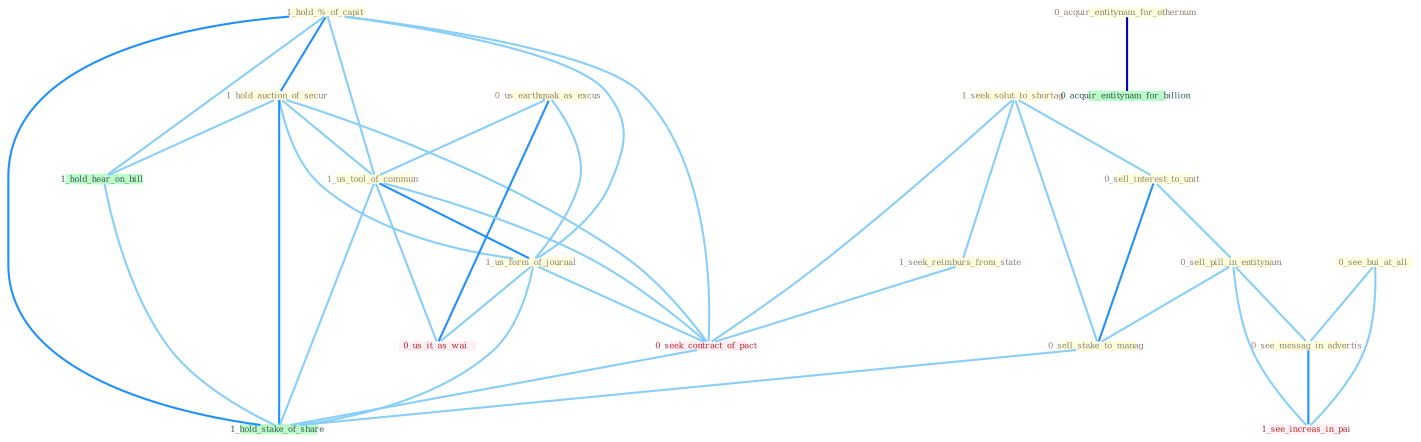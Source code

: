 Graph G{ 
    node
    [shape=polygon,style=filled,width=.5,height=.06,color="#BDFCC9",fixedsize=true,fontsize=4,
    fontcolor="#2f4f4f"];
    {node
    [color="#ffffe0", fontcolor="#8b7d6b"] "1_seek_solut_to_shortag " "1_hold_%_of_capit " "0_sell_interest_to_unit " "1_hold_auction_of_secur " "0_acquir_entitynam_for_othernum " "0_sell_pill_in_entitynam " "0_us_earthquak_as_excus " "0_sell_stake_to_manag " "1_us_tool_of_commun " "0_see_bui_at_all " "1_us_form_of_journal " "0_see_messag_in_advertis " "1_seek_reimburs_from_state "}
{node [color="#fff0f5", fontcolor="#b22222"] "0_seek_contract_of_pact " "0_us_it_as_wai " "1_see_increas_in_pai "}
edge [color="#B0E2FF"];

	"1_seek_solut_to_shortag " -- "0_sell_interest_to_unit " [w="1", color="#87cefa" ];
	"1_seek_solut_to_shortag " -- "0_sell_stake_to_manag " [w="1", color="#87cefa" ];
	"1_seek_solut_to_shortag " -- "1_seek_reimburs_from_state " [w="1", color="#87cefa" ];
	"1_seek_solut_to_shortag " -- "0_seek_contract_of_pact " [w="1", color="#87cefa" ];
	"1_hold_%_of_capit " -- "1_hold_auction_of_secur " [w="2", color="#1e90ff" , len=0.8];
	"1_hold_%_of_capit " -- "1_us_tool_of_commun " [w="1", color="#87cefa" ];
	"1_hold_%_of_capit " -- "1_us_form_of_journal " [w="1", color="#87cefa" ];
	"1_hold_%_of_capit " -- "0_seek_contract_of_pact " [w="1", color="#87cefa" ];
	"1_hold_%_of_capit " -- "1_hold_hear_on_bill " [w="1", color="#87cefa" ];
	"1_hold_%_of_capit " -- "1_hold_stake_of_share " [w="2", color="#1e90ff" , len=0.8];
	"0_sell_interest_to_unit " -- "0_sell_pill_in_entitynam " [w="1", color="#87cefa" ];
	"0_sell_interest_to_unit " -- "0_sell_stake_to_manag " [w="2", color="#1e90ff" , len=0.8];
	"1_hold_auction_of_secur " -- "1_us_tool_of_commun " [w="1", color="#87cefa" ];
	"1_hold_auction_of_secur " -- "1_us_form_of_journal " [w="1", color="#87cefa" ];
	"1_hold_auction_of_secur " -- "0_seek_contract_of_pact " [w="1", color="#87cefa" ];
	"1_hold_auction_of_secur " -- "1_hold_hear_on_bill " [w="1", color="#87cefa" ];
	"1_hold_auction_of_secur " -- "1_hold_stake_of_share " [w="2", color="#1e90ff" , len=0.8];
	"0_acquir_entitynam_for_othernum " -- "0_acquir_entitynam_for_billion " [w="3", color="#0000cd" , len=0.6];
	"0_sell_pill_in_entitynam " -- "0_sell_stake_to_manag " [w="1", color="#87cefa" ];
	"0_sell_pill_in_entitynam " -- "0_see_messag_in_advertis " [w="1", color="#87cefa" ];
	"0_sell_pill_in_entitynam " -- "1_see_increas_in_pai " [w="1", color="#87cefa" ];
	"0_us_earthquak_as_excus " -- "1_us_tool_of_commun " [w="1", color="#87cefa" ];
	"0_us_earthquak_as_excus " -- "1_us_form_of_journal " [w="1", color="#87cefa" ];
	"0_us_earthquak_as_excus " -- "0_us_it_as_wai " [w="2", color="#1e90ff" , len=0.8];
	"0_sell_stake_to_manag " -- "1_hold_stake_of_share " [w="1", color="#87cefa" ];
	"1_us_tool_of_commun " -- "1_us_form_of_journal " [w="2", color="#1e90ff" , len=0.8];
	"1_us_tool_of_commun " -- "0_seek_contract_of_pact " [w="1", color="#87cefa" ];
	"1_us_tool_of_commun " -- "0_us_it_as_wai " [w="1", color="#87cefa" ];
	"1_us_tool_of_commun " -- "1_hold_stake_of_share " [w="1", color="#87cefa" ];
	"0_see_bui_at_all " -- "0_see_messag_in_advertis " [w="1", color="#87cefa" ];
	"0_see_bui_at_all " -- "1_see_increas_in_pai " [w="1", color="#87cefa" ];
	"1_us_form_of_journal " -- "0_seek_contract_of_pact " [w="1", color="#87cefa" ];
	"1_us_form_of_journal " -- "0_us_it_as_wai " [w="1", color="#87cefa" ];
	"1_us_form_of_journal " -- "1_hold_stake_of_share " [w="1", color="#87cefa" ];
	"0_see_messag_in_advertis " -- "1_see_increas_in_pai " [w="2", color="#1e90ff" , len=0.8];
	"1_seek_reimburs_from_state " -- "0_seek_contract_of_pact " [w="1", color="#87cefa" ];
	"0_seek_contract_of_pact " -- "1_hold_stake_of_share " [w="1", color="#87cefa" ];
	"1_hold_hear_on_bill " -- "1_hold_stake_of_share " [w="1", color="#87cefa" ];
}